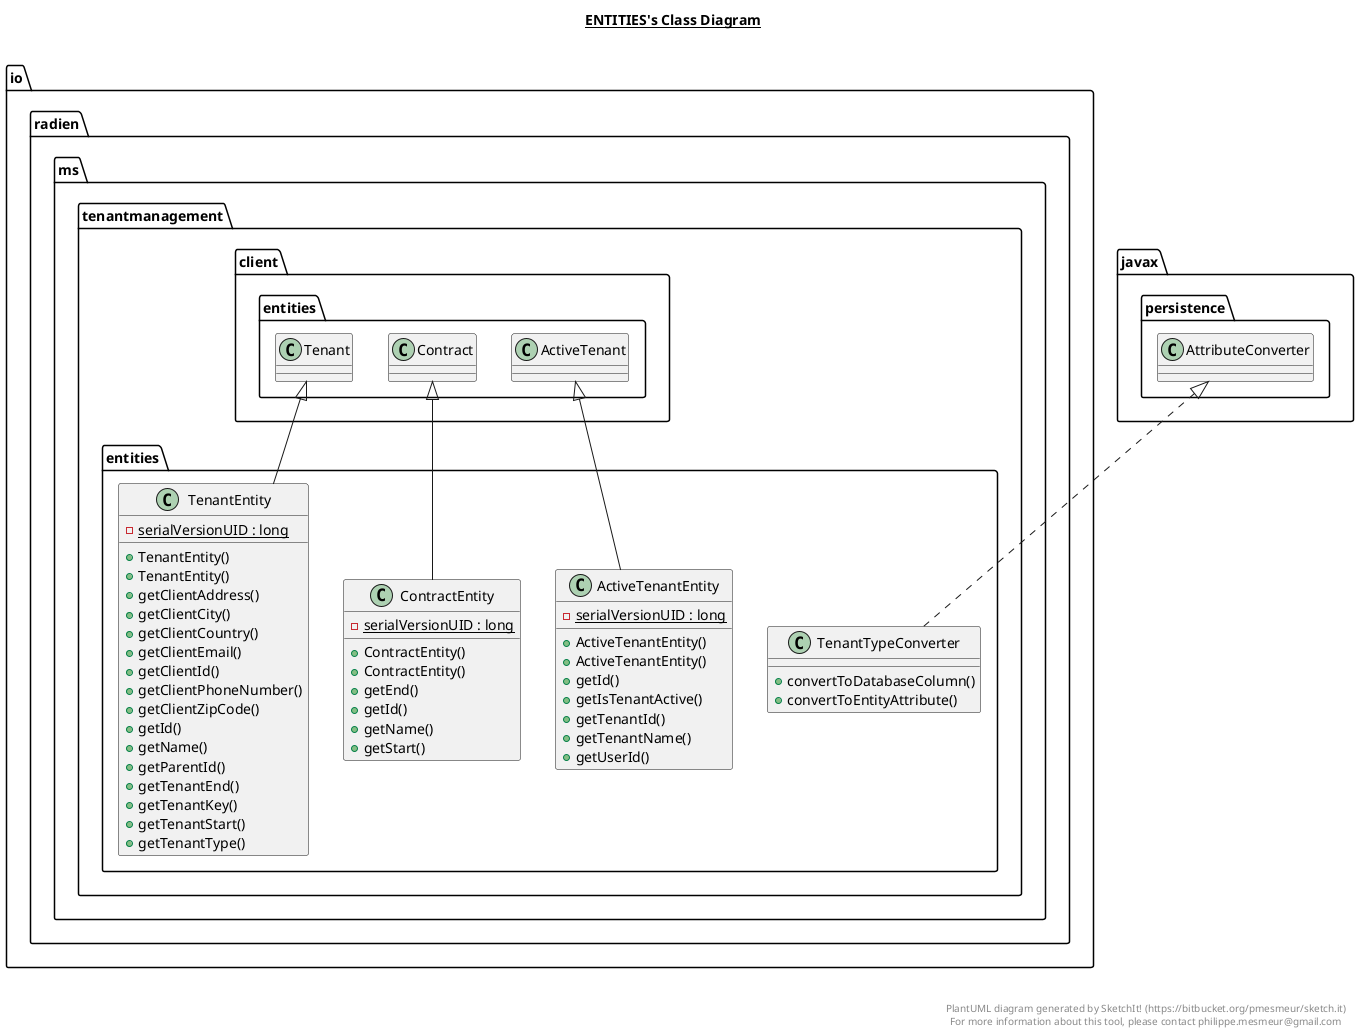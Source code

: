 @startuml

title __ENTITIES's Class Diagram__\n

  namespace io.radien.ms.tenantmanagement {
    namespace entities {
      class io.radien.ms.tenantmanagement.entities.ActiveTenantEntity {
          {static} - serialVersionUID : long
          + ActiveTenantEntity()
          + ActiveTenantEntity()
          + getId()
          + getIsTenantActive()
          + getTenantId()
          + getTenantName()
          + getUserId()
      }
    }
  }
  

  namespace io.radien.ms.tenantmanagement {
    namespace entities {
      class io.radien.ms.tenantmanagement.entities.ContractEntity {
          {static} - serialVersionUID : long
          + ContractEntity()
          + ContractEntity()
          + getEnd()
          + getId()
          + getName()
          + getStart()
      }
    }
  }
  

  namespace io.radien.ms.tenantmanagement {
    namespace entities {
      class io.radien.ms.tenantmanagement.entities.TenantEntity {
          {static} - serialVersionUID : long
          + TenantEntity()
          + TenantEntity()
          + getClientAddress()
          + getClientCity()
          + getClientCountry()
          + getClientEmail()
          + getClientId()
          + getClientPhoneNumber()
          + getClientZipCode()
          + getId()
          + getName()
          + getParentId()
          + getTenantEnd()
          + getTenantKey()
          + getTenantStart()
          + getTenantType()
      }
    }
  }
  

  namespace io.radien.ms.tenantmanagement {
    namespace entities {
      class io.radien.ms.tenantmanagement.entities.TenantTypeConverter {
          + convertToDatabaseColumn()
          + convertToEntityAttribute()
      }
    }
  }
  

  io.radien.ms.tenantmanagement.entities.ActiveTenantEntity -up-|> io.radien.ms.tenantmanagement.client.entities.ActiveTenant
  io.radien.ms.tenantmanagement.entities.ContractEntity -up-|> io.radien.ms.tenantmanagement.client.entities.Contract
  io.radien.ms.tenantmanagement.entities.TenantEntity -up-|> io.radien.ms.tenantmanagement.client.entities.Tenant
  io.radien.ms.tenantmanagement.entities.TenantTypeConverter .up.|> javax.persistence.AttributeConverter


right footer


PlantUML diagram generated by SketchIt! (https://bitbucket.org/pmesmeur/sketch.it)
For more information about this tool, please contact philippe.mesmeur@gmail.com
endfooter

@enduml
